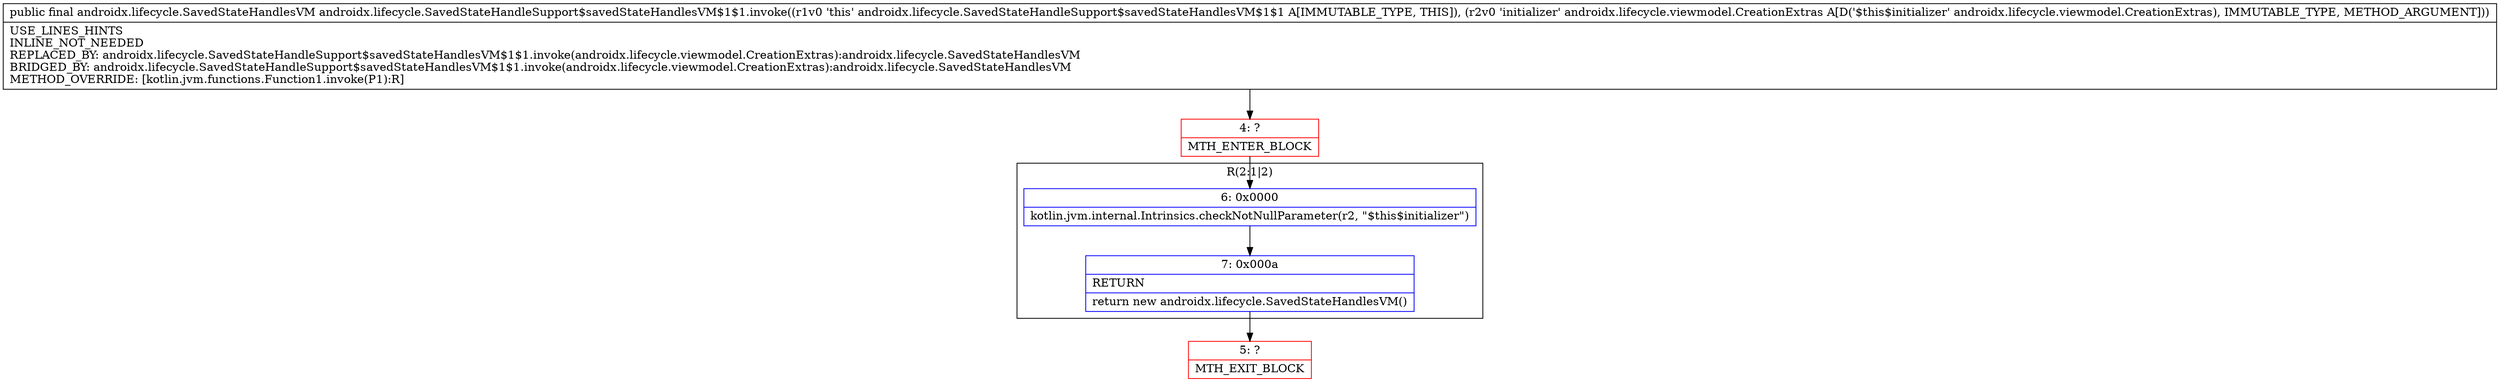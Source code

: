 digraph "CFG forandroidx.lifecycle.SavedStateHandleSupport$savedStateHandlesVM$1$1.invoke(Landroidx\/lifecycle\/viewmodel\/CreationExtras;)Landroidx\/lifecycle\/SavedStateHandlesVM;" {
subgraph cluster_Region_1250295735 {
label = "R(2:1|2)";
node [shape=record,color=blue];
Node_6 [shape=record,label="{6\:\ 0x0000|kotlin.jvm.internal.Intrinsics.checkNotNullParameter(r2, \"$this$initializer\")\l}"];
Node_7 [shape=record,label="{7\:\ 0x000a|RETURN\l|return new androidx.lifecycle.SavedStateHandlesVM()\l}"];
}
Node_4 [shape=record,color=red,label="{4\:\ ?|MTH_ENTER_BLOCK\l}"];
Node_5 [shape=record,color=red,label="{5\:\ ?|MTH_EXIT_BLOCK\l}"];
MethodNode[shape=record,label="{public final androidx.lifecycle.SavedStateHandlesVM androidx.lifecycle.SavedStateHandleSupport$savedStateHandlesVM$1$1.invoke((r1v0 'this' androidx.lifecycle.SavedStateHandleSupport$savedStateHandlesVM$1$1 A[IMMUTABLE_TYPE, THIS]), (r2v0 'initializer' androidx.lifecycle.viewmodel.CreationExtras A[D('$this$initializer' androidx.lifecycle.viewmodel.CreationExtras), IMMUTABLE_TYPE, METHOD_ARGUMENT]))  | USE_LINES_HINTS\lINLINE_NOT_NEEDED\lREPLACED_BY: androidx.lifecycle.SavedStateHandleSupport$savedStateHandlesVM$1$1.invoke(androidx.lifecycle.viewmodel.CreationExtras):androidx.lifecycle.SavedStateHandlesVM\lBRIDGED_BY: androidx.lifecycle.SavedStateHandleSupport$savedStateHandlesVM$1$1.invoke(androidx.lifecycle.viewmodel.CreationExtras):androidx.lifecycle.SavedStateHandlesVM\lMETHOD_OVERRIDE: [kotlin.jvm.functions.Function1.invoke(P1):R]\l}"];
MethodNode -> Node_4;Node_6 -> Node_7;
Node_7 -> Node_5;
Node_4 -> Node_6;
}

